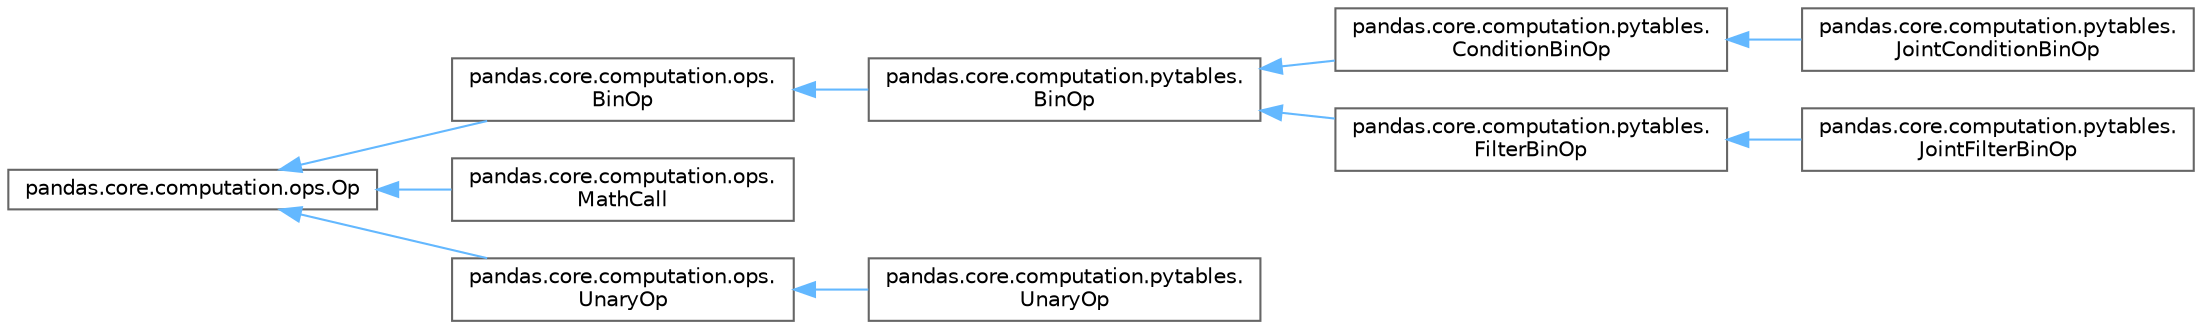 digraph "Graphical Class Hierarchy"
{
 // LATEX_PDF_SIZE
  bgcolor="transparent";
  edge [fontname=Helvetica,fontsize=10,labelfontname=Helvetica,labelfontsize=10];
  node [fontname=Helvetica,fontsize=10,shape=box,height=0.2,width=0.4];
  rankdir="LR";
  Node0 [id="Node000000",label="pandas.core.computation.ops.Op",height=0.2,width=0.4,color="grey40", fillcolor="white", style="filled",URL="$d0/d08/classpandas_1_1core_1_1computation_1_1ops_1_1Op.html",tooltip=" "];
  Node0 -> Node1 [id="edge4524_Node000000_Node000001",dir="back",color="steelblue1",style="solid",tooltip=" "];
  Node1 [id="Node000001",label="pandas.core.computation.ops.\lBinOp",height=0.2,width=0.4,color="grey40", fillcolor="white", style="filled",URL="$d6/d96/classpandas_1_1core_1_1computation_1_1ops_1_1BinOp.html",tooltip=" "];
  Node1 -> Node2 [id="edge4525_Node000001_Node000002",dir="back",color="steelblue1",style="solid",tooltip=" "];
  Node2 [id="Node000002",label="pandas.core.computation.pytables.\lBinOp",height=0.2,width=0.4,color="grey40", fillcolor="white", style="filled",URL="$db/d53/classpandas_1_1core_1_1computation_1_1pytables_1_1BinOp.html",tooltip=" "];
  Node2 -> Node3 [id="edge4526_Node000002_Node000003",dir="back",color="steelblue1",style="solid",tooltip=" "];
  Node3 [id="Node000003",label="pandas.core.computation.pytables.\lConditionBinOp",height=0.2,width=0.4,color="grey40", fillcolor="white", style="filled",URL="$d0/d3b/classpandas_1_1core_1_1computation_1_1pytables_1_1ConditionBinOp.html",tooltip=" "];
  Node3 -> Node4 [id="edge4527_Node000003_Node000004",dir="back",color="steelblue1",style="solid",tooltip=" "];
  Node4 [id="Node000004",label="pandas.core.computation.pytables.\lJointConditionBinOp",height=0.2,width=0.4,color="grey40", fillcolor="white", style="filled",URL="$d3/dde/classpandas_1_1core_1_1computation_1_1pytables_1_1JointConditionBinOp.html",tooltip=" "];
  Node2 -> Node5 [id="edge4528_Node000002_Node000005",dir="back",color="steelblue1",style="solid",tooltip=" "];
  Node5 [id="Node000005",label="pandas.core.computation.pytables.\lFilterBinOp",height=0.2,width=0.4,color="grey40", fillcolor="white", style="filled",URL="$de/d62/classpandas_1_1core_1_1computation_1_1pytables_1_1FilterBinOp.html",tooltip=" "];
  Node5 -> Node6 [id="edge4529_Node000005_Node000006",dir="back",color="steelblue1",style="solid",tooltip=" "];
  Node6 [id="Node000006",label="pandas.core.computation.pytables.\lJointFilterBinOp",height=0.2,width=0.4,color="grey40", fillcolor="white", style="filled",URL="$de/dd4/classpandas_1_1core_1_1computation_1_1pytables_1_1JointFilterBinOp.html",tooltip=" "];
  Node0 -> Node7 [id="edge4530_Node000000_Node000007",dir="back",color="steelblue1",style="solid",tooltip=" "];
  Node7 [id="Node000007",label="pandas.core.computation.ops.\lMathCall",height=0.2,width=0.4,color="grey40", fillcolor="white", style="filled",URL="$dc/d17/classpandas_1_1core_1_1computation_1_1ops_1_1MathCall.html",tooltip=" "];
  Node0 -> Node8 [id="edge4531_Node000000_Node000008",dir="back",color="steelblue1",style="solid",tooltip=" "];
  Node8 [id="Node000008",label="pandas.core.computation.ops.\lUnaryOp",height=0.2,width=0.4,color="grey40", fillcolor="white", style="filled",URL="$da/d2d/classpandas_1_1core_1_1computation_1_1ops_1_1UnaryOp.html",tooltip=" "];
  Node8 -> Node9 [id="edge4532_Node000008_Node000009",dir="back",color="steelblue1",style="solid",tooltip=" "];
  Node9 [id="Node000009",label="pandas.core.computation.pytables.\lUnaryOp",height=0.2,width=0.4,color="grey40", fillcolor="white", style="filled",URL="$da/da0/classpandas_1_1core_1_1computation_1_1pytables_1_1UnaryOp.html",tooltip=" "];
}

